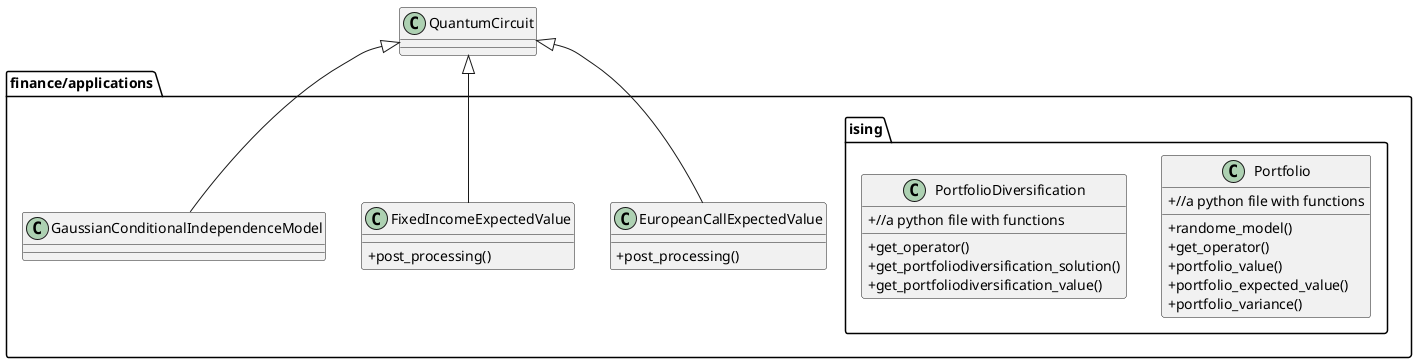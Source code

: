 @startuml
skinparam classAttributeIconSize 0

    class QuantumCircuit{

    }

package finance/applications{
    package ising{
        class Portfolio
        {
            +//a python file with functions
            +randome_model()
            +get_operator()
            +portfolio_value()
            +portfolio_expected_value()
            +portfolio_variance()
        }
        class PortfolioDiversification
        {
            +//a python file with functions
            +get_operator()
            +get_portfoliodiversification_solution()
            +get_portfoliodiversification_value()
        }
    }

    class EuropeanCallExpectedValue{
        +post_processing()
    }

    class FixedIncomeExpectedValue{
        +post_processing()
    }

    class GaussianConditionalIndependenceModel{
    }

}


QuantumCircuit <|--EuropeanCallExpectedValue
QuantumCircuit <|--FixedIncomeExpectedValue
QuantumCircuit <|--GaussianConditionalIndependenceModel
' BaseApplication <|-- Portofolio
' BaseApplication <|-- PortofolioDiversification

@enduml

        -to_ising() //maybe we don't need this since we can convert a problem with converters